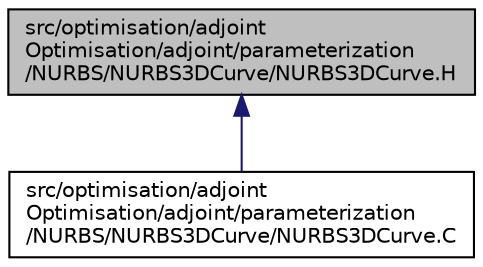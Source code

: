 digraph "src/optimisation/adjointOptimisation/adjoint/parameterization/NURBS/NURBS3DCurve/NURBS3DCurve.H"
{
  bgcolor="transparent";
  edge [fontname="Helvetica",fontsize="10",labelfontname="Helvetica",labelfontsize="10"];
  node [fontname="Helvetica",fontsize="10",shape=record];
  Node1 [label="src/optimisation/adjoint\lOptimisation/adjoint/parameterization\l/NURBS/NURBS3DCurve/NURBS3DCurve.H",height=0.2,width=0.4,color="black", fillcolor="grey75", style="filled" fontcolor="black"];
  Node1 -> Node2 [dir="back",color="midnightblue",fontsize="10",style="solid",fontname="Helvetica"];
  Node2 [label="src/optimisation/adjoint\lOptimisation/adjoint/parameterization\l/NURBS/NURBS3DCurve/NURBS3DCurve.C",height=0.2,width=0.4,color="black",URL="$NURBS3DCurve_8C.html"];
}

